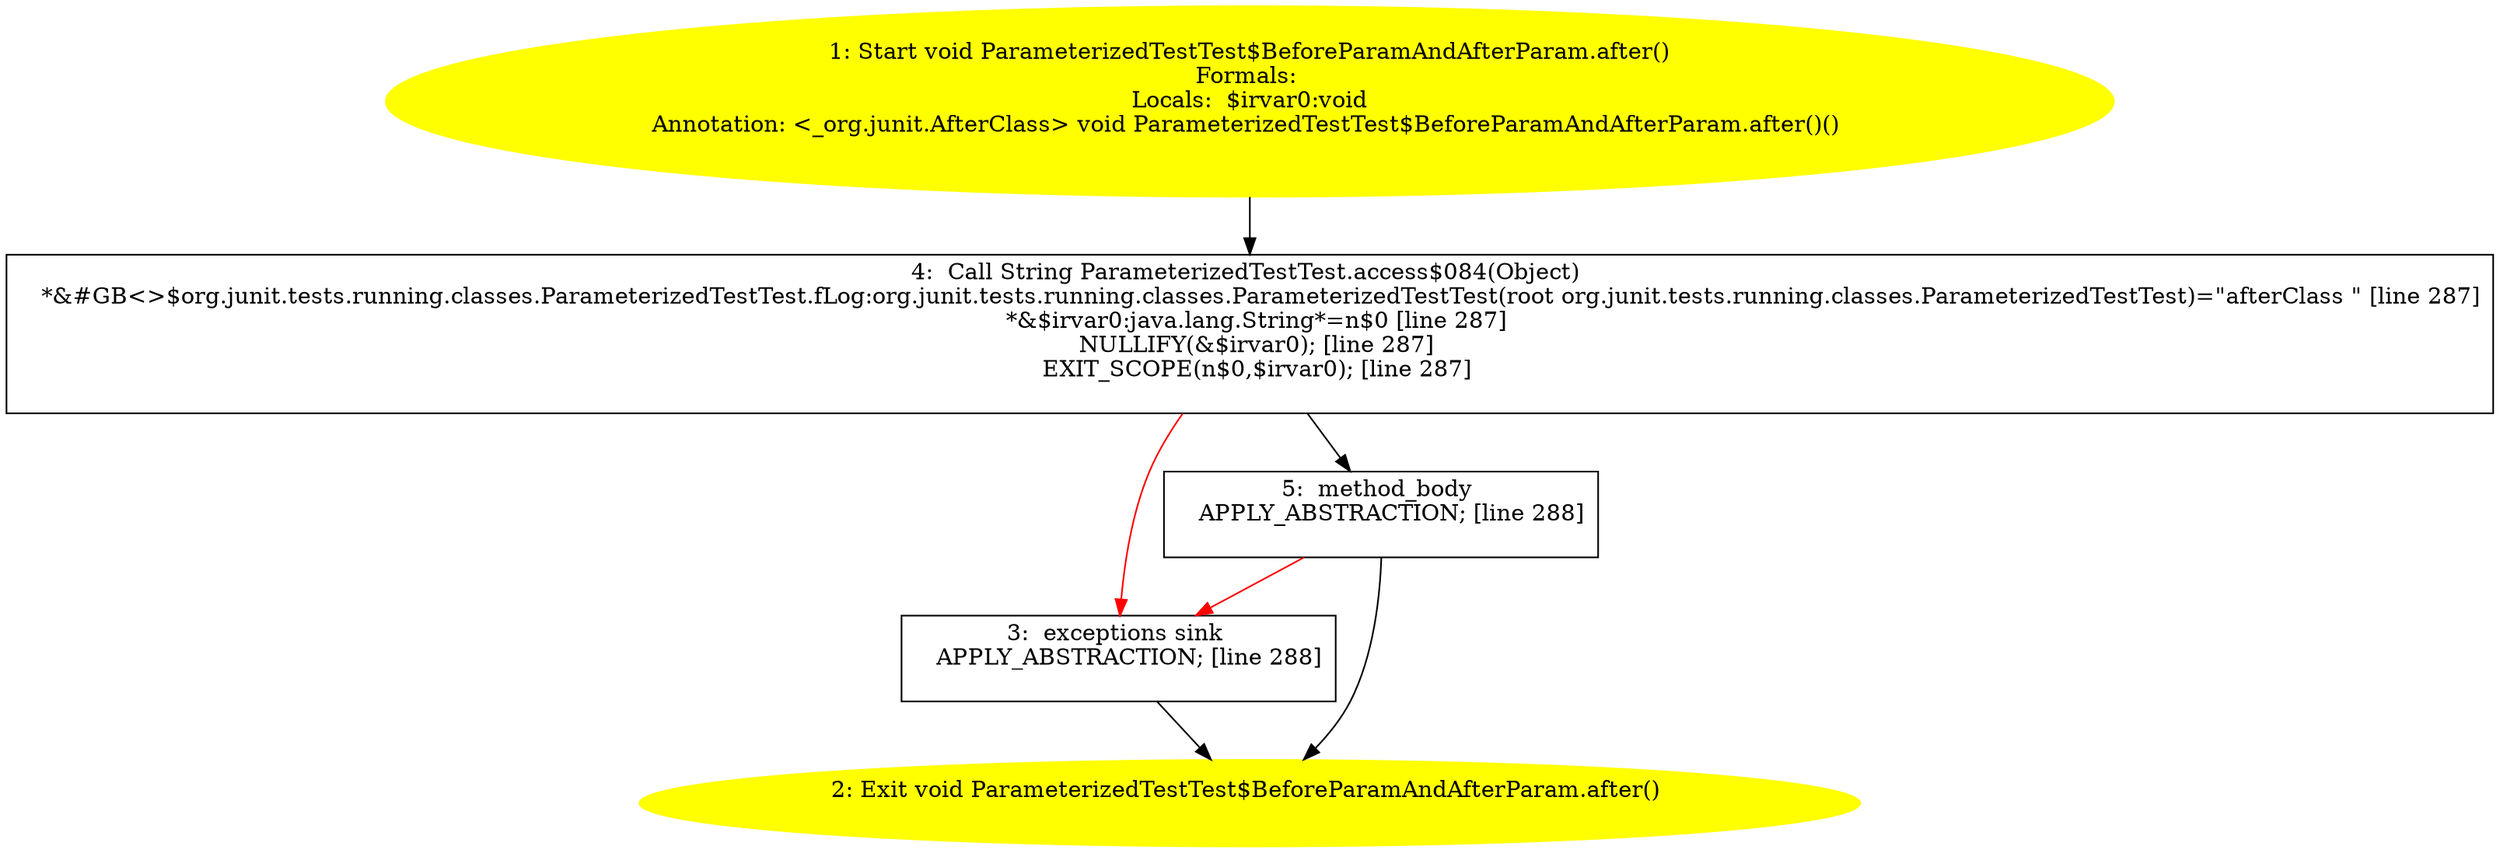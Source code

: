 /* @generated */
digraph cfg {
"org.junit.tests.running.classes.ParameterizedTestTest$BeforeParamAndAfterParam.after():void.b2a128dde84e885722384be16fe28db5_1" [label="1: Start void ParameterizedTestTest$BeforeParamAndAfterParam.after()\nFormals: \nLocals:  $irvar0:void\nAnnotation: <_org.junit.AfterClass> void ParameterizedTestTest$BeforeParamAndAfterParam.after()() \n  " color=yellow style=filled]
	

	 "org.junit.tests.running.classes.ParameterizedTestTest$BeforeParamAndAfterParam.after():void.b2a128dde84e885722384be16fe28db5_1" -> "org.junit.tests.running.classes.ParameterizedTestTest$BeforeParamAndAfterParam.after():void.b2a128dde84e885722384be16fe28db5_4" ;
"org.junit.tests.running.classes.ParameterizedTestTest$BeforeParamAndAfterParam.after():void.b2a128dde84e885722384be16fe28db5_2" [label="2: Exit void ParameterizedTestTest$BeforeParamAndAfterParam.after() \n  " color=yellow style=filled]
	

"org.junit.tests.running.classes.ParameterizedTestTest$BeforeParamAndAfterParam.after():void.b2a128dde84e885722384be16fe28db5_3" [label="3:  exceptions sink \n   APPLY_ABSTRACTION; [line 288]\n " shape="box"]
	

	 "org.junit.tests.running.classes.ParameterizedTestTest$BeforeParamAndAfterParam.after():void.b2a128dde84e885722384be16fe28db5_3" -> "org.junit.tests.running.classes.ParameterizedTestTest$BeforeParamAndAfterParam.after():void.b2a128dde84e885722384be16fe28db5_2" ;
"org.junit.tests.running.classes.ParameterizedTestTest$BeforeParamAndAfterParam.after():void.b2a128dde84e885722384be16fe28db5_4" [label="4:  Call String ParameterizedTestTest.access$084(Object) \n   *&#GB<>$org.junit.tests.running.classes.ParameterizedTestTest.fLog:org.junit.tests.running.classes.ParameterizedTestTest(root org.junit.tests.running.classes.ParameterizedTestTest)=\"afterClass \" [line 287]\n  *&$irvar0:java.lang.String*=n$0 [line 287]\n  NULLIFY(&$irvar0); [line 287]\n  EXIT_SCOPE(n$0,$irvar0); [line 287]\n " shape="box"]
	

	 "org.junit.tests.running.classes.ParameterizedTestTest$BeforeParamAndAfterParam.after():void.b2a128dde84e885722384be16fe28db5_4" -> "org.junit.tests.running.classes.ParameterizedTestTest$BeforeParamAndAfterParam.after():void.b2a128dde84e885722384be16fe28db5_5" ;
	 "org.junit.tests.running.classes.ParameterizedTestTest$BeforeParamAndAfterParam.after():void.b2a128dde84e885722384be16fe28db5_4" -> "org.junit.tests.running.classes.ParameterizedTestTest$BeforeParamAndAfterParam.after():void.b2a128dde84e885722384be16fe28db5_3" [color="red" ];
"org.junit.tests.running.classes.ParameterizedTestTest$BeforeParamAndAfterParam.after():void.b2a128dde84e885722384be16fe28db5_5" [label="5:  method_body \n   APPLY_ABSTRACTION; [line 288]\n " shape="box"]
	

	 "org.junit.tests.running.classes.ParameterizedTestTest$BeforeParamAndAfterParam.after():void.b2a128dde84e885722384be16fe28db5_5" -> "org.junit.tests.running.classes.ParameterizedTestTest$BeforeParamAndAfterParam.after():void.b2a128dde84e885722384be16fe28db5_2" ;
	 "org.junit.tests.running.classes.ParameterizedTestTest$BeforeParamAndAfterParam.after():void.b2a128dde84e885722384be16fe28db5_5" -> "org.junit.tests.running.classes.ParameterizedTestTest$BeforeParamAndAfterParam.after():void.b2a128dde84e885722384be16fe28db5_3" [color="red" ];
}
